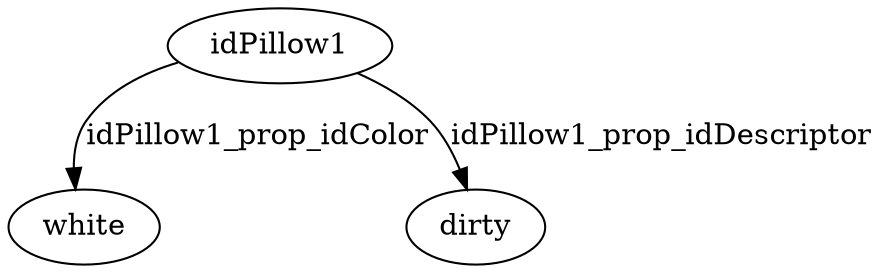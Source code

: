 strict digraph  {
idPillow1 [node_type=entity_node, root=root];
white;
dirty;
idPillow1 -> white  [edge_type=property, label=idPillow1_prop_idColor];
idPillow1 -> dirty  [edge_type=property, label=idPillow1_prop_idDescriptor];
}
